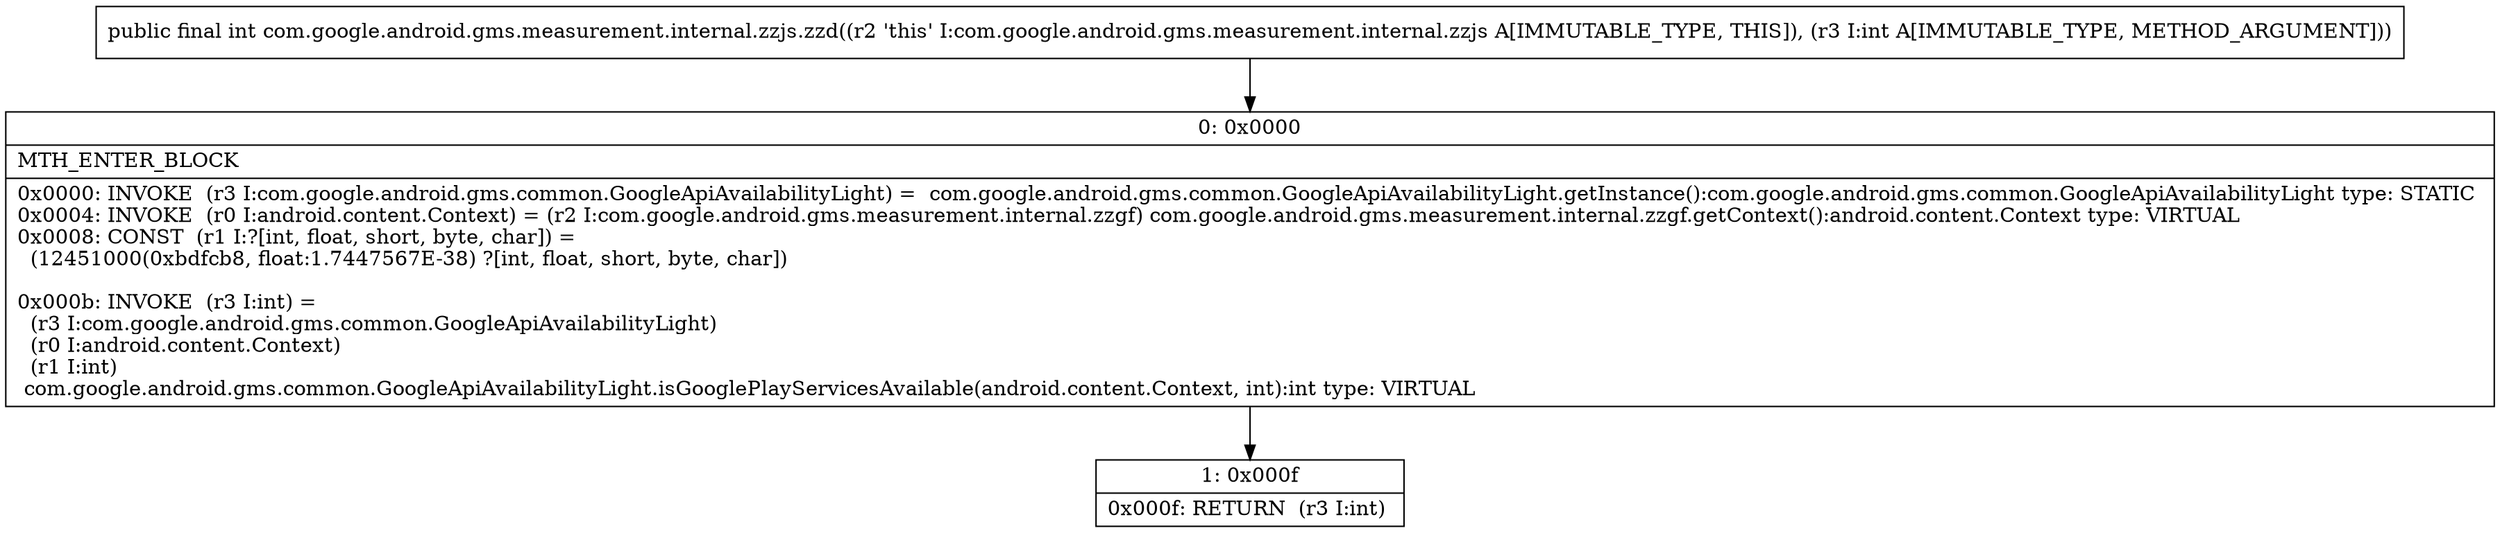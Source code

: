 digraph "CFG forcom.google.android.gms.measurement.internal.zzjs.zzd(I)I" {
Node_0 [shape=record,label="{0\:\ 0x0000|MTH_ENTER_BLOCK\l|0x0000: INVOKE  (r3 I:com.google.android.gms.common.GoogleApiAvailabilityLight) =  com.google.android.gms.common.GoogleApiAvailabilityLight.getInstance():com.google.android.gms.common.GoogleApiAvailabilityLight type: STATIC \l0x0004: INVOKE  (r0 I:android.content.Context) = (r2 I:com.google.android.gms.measurement.internal.zzgf) com.google.android.gms.measurement.internal.zzgf.getContext():android.content.Context type: VIRTUAL \l0x0008: CONST  (r1 I:?[int, float, short, byte, char]) = \l  (12451000(0xbdfcb8, float:1.7447567E\-38) ?[int, float, short, byte, char])\l \l0x000b: INVOKE  (r3 I:int) = \l  (r3 I:com.google.android.gms.common.GoogleApiAvailabilityLight)\l  (r0 I:android.content.Context)\l  (r1 I:int)\l com.google.android.gms.common.GoogleApiAvailabilityLight.isGooglePlayServicesAvailable(android.content.Context, int):int type: VIRTUAL \l}"];
Node_1 [shape=record,label="{1\:\ 0x000f|0x000f: RETURN  (r3 I:int) \l}"];
MethodNode[shape=record,label="{public final int com.google.android.gms.measurement.internal.zzjs.zzd((r2 'this' I:com.google.android.gms.measurement.internal.zzjs A[IMMUTABLE_TYPE, THIS]), (r3 I:int A[IMMUTABLE_TYPE, METHOD_ARGUMENT])) }"];
MethodNode -> Node_0;
Node_0 -> Node_1;
}

